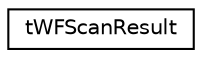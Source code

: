 digraph "Graphical Class Hierarchy"
{
  edge [fontname="Helvetica",fontsize="10",labelfontname="Helvetica",labelfontsize="10"];
  node [fontname="Helvetica",fontsize="10",shape=record];
  rankdir="LR";
  Node1 [label="tWFScanResult",height=0.2,width=0.4,color="black", fillcolor="white", style="filled",URL="$structt_w_f_scan_result.html"];
}
